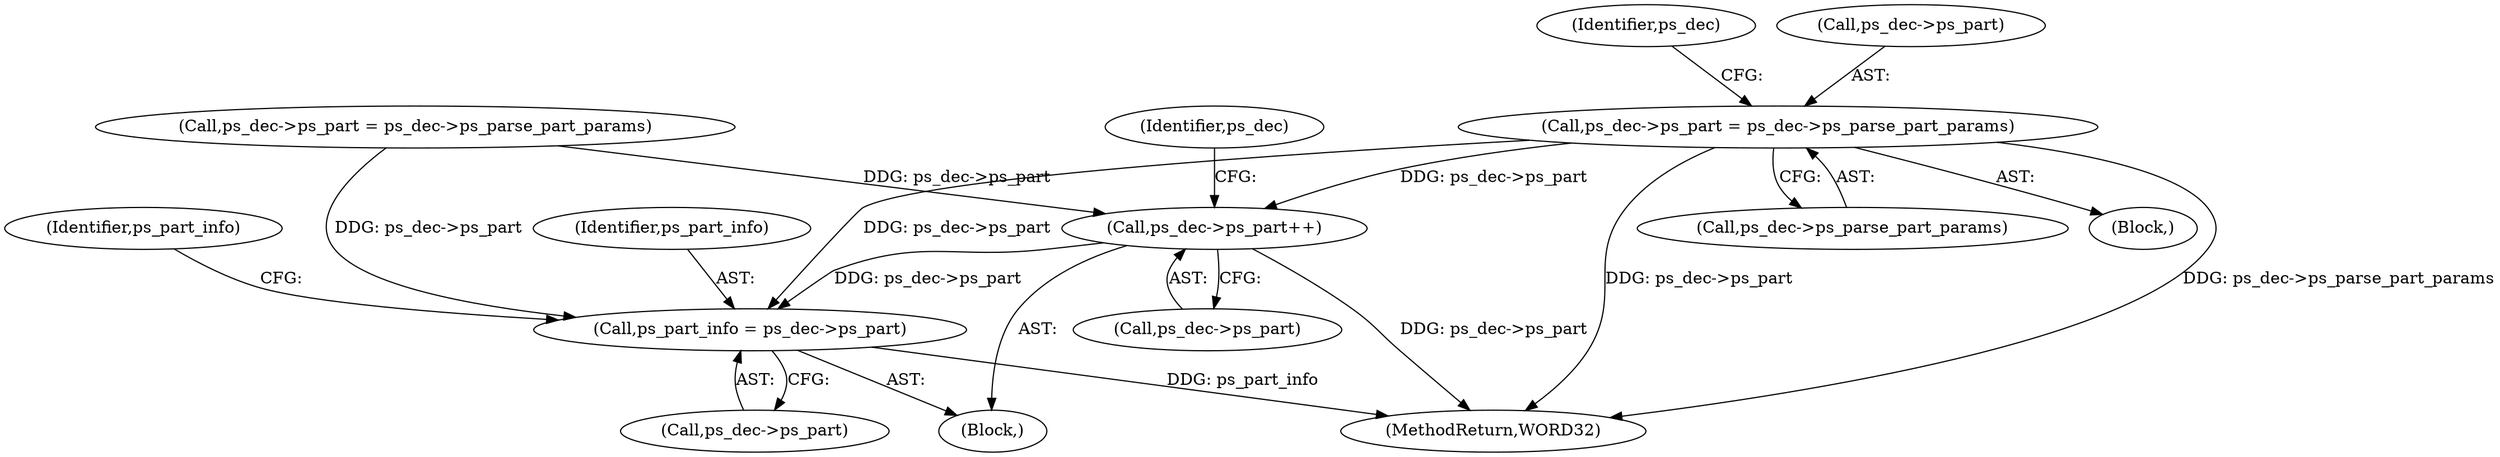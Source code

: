 digraph "0_Android_0b23c81c3dd9ec38f7e6806a3955fed1925541a0_1@pointer" {
"1000980" [label="(Call,ps_dec->ps_part = ps_dec->ps_parse_part_params)"];
"1001184" [label="(Call,ps_part_info = ps_dec->ps_part)"];
"1001199" [label="(Call,ps_dec->ps_part++)"];
"1001073" [label="(Block,)"];
"1001302" [label="(Call,ps_dec->ps_part = ps_dec->ps_parse_part_params)"];
"1001185" [label="(Identifier,ps_part_info)"];
"1000989" [label="(Identifier,ps_dec)"];
"1001184" [label="(Call,ps_part_info = ps_dec->ps_part)"];
"1001191" [label="(Identifier,ps_part_info)"];
"1001204" [label="(Identifier,ps_dec)"];
"1001186" [label="(Call,ps_dec->ps_part)"];
"1000980" [label="(Call,ps_dec->ps_part = ps_dec->ps_parse_part_params)"];
"1001427" [label="(MethodReturn,WORD32)"];
"1001199" [label="(Call,ps_dec->ps_part++)"];
"1001200" [label="(Call,ps_dec->ps_part)"];
"1000981" [label="(Call,ps_dec->ps_part)"];
"1000984" [label="(Call,ps_dec->ps_parse_part_params)"];
"1000138" [label="(Block,)"];
"1000980" -> "1000138"  [label="AST: "];
"1000980" -> "1000984"  [label="CFG: "];
"1000981" -> "1000980"  [label="AST: "];
"1000984" -> "1000980"  [label="AST: "];
"1000989" -> "1000980"  [label="CFG: "];
"1000980" -> "1001427"  [label="DDG: ps_dec->ps_parse_part_params"];
"1000980" -> "1001427"  [label="DDG: ps_dec->ps_part"];
"1000980" -> "1001184"  [label="DDG: ps_dec->ps_part"];
"1000980" -> "1001199"  [label="DDG: ps_dec->ps_part"];
"1001184" -> "1001073"  [label="AST: "];
"1001184" -> "1001186"  [label="CFG: "];
"1001185" -> "1001184"  [label="AST: "];
"1001186" -> "1001184"  [label="AST: "];
"1001191" -> "1001184"  [label="CFG: "];
"1001184" -> "1001427"  [label="DDG: ps_part_info"];
"1001199" -> "1001184"  [label="DDG: ps_dec->ps_part"];
"1001302" -> "1001184"  [label="DDG: ps_dec->ps_part"];
"1001199" -> "1001073"  [label="AST: "];
"1001199" -> "1001200"  [label="CFG: "];
"1001200" -> "1001199"  [label="AST: "];
"1001204" -> "1001199"  [label="CFG: "];
"1001199" -> "1001427"  [label="DDG: ps_dec->ps_part"];
"1001302" -> "1001199"  [label="DDG: ps_dec->ps_part"];
}
